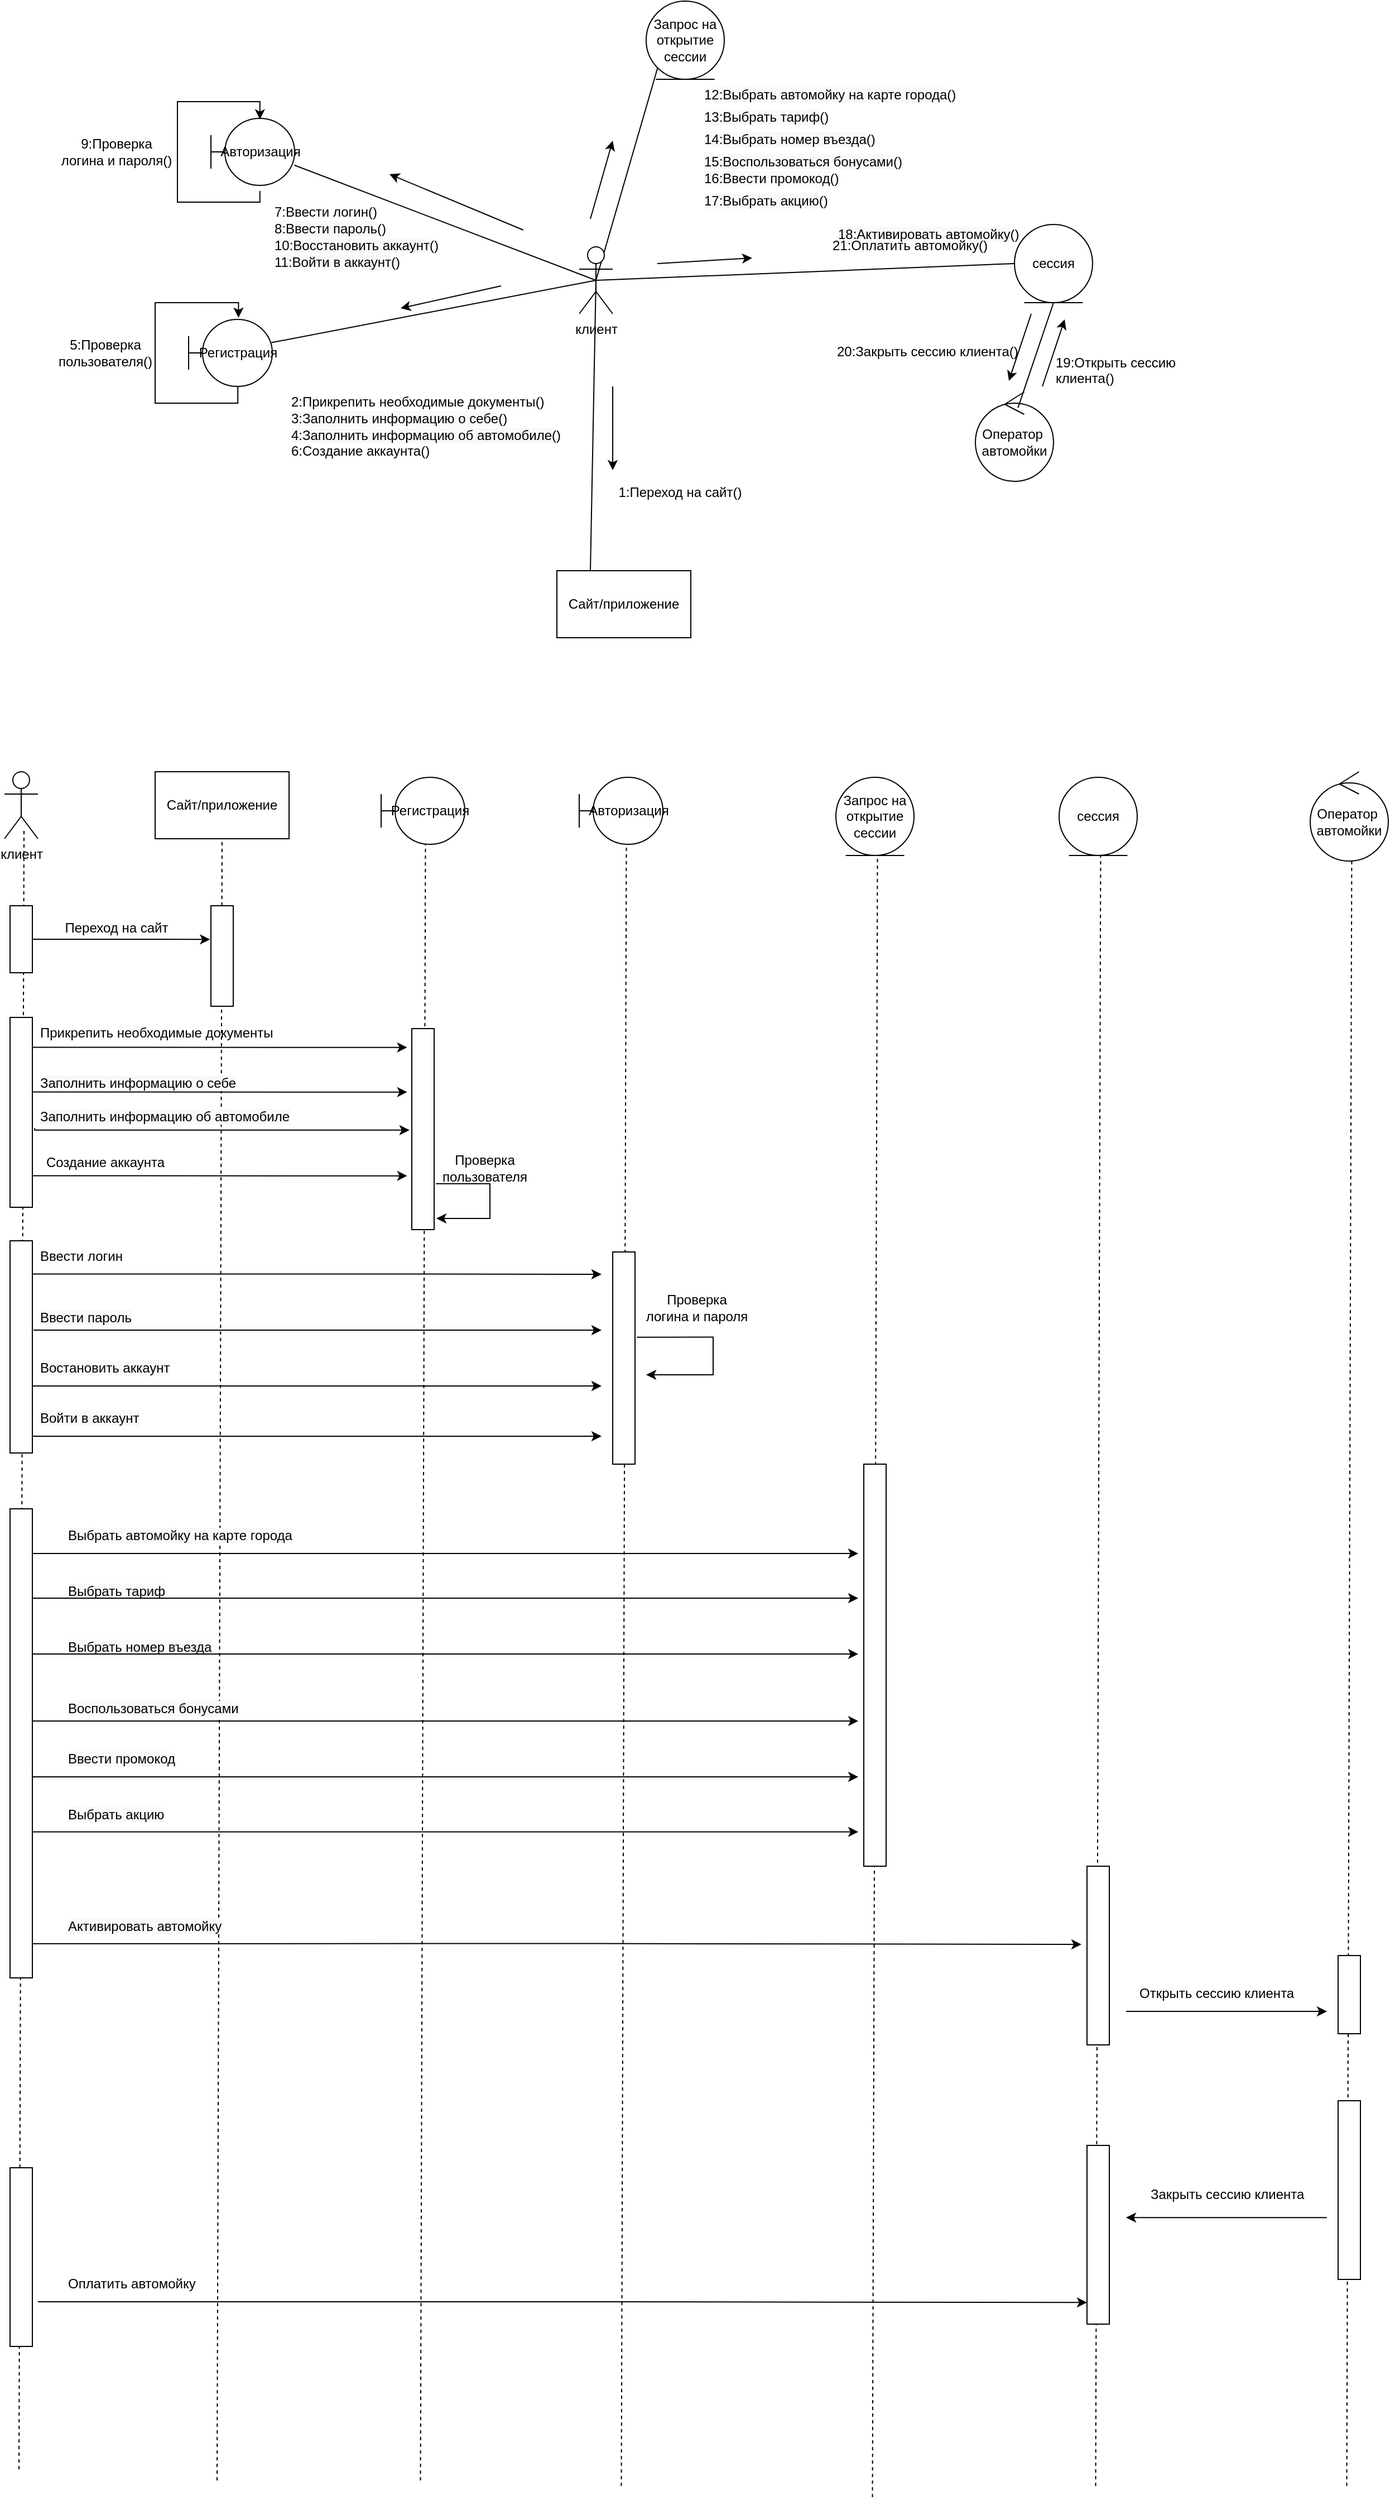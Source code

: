 <mxfile version="21.1.2" type="google">
  <diagram name="Страница 1" id="GQvtTUdMajU5W8k_Eyvr">
    <mxGraphModel grid="1" page="1" gridSize="10" guides="1" tooltips="1" connect="1" arrows="1" fold="1" pageScale="1" pageWidth="827" pageHeight="1169" math="0" shadow="0">
      <root>
        <mxCell id="0" />
        <mxCell id="1" parent="0" />
        <mxCell id="QWjCUrICDvg6yizu2Og_-1" value="&lt;span style=&quot;text-align: center&quot;&gt;7:Ввести логин&lt;/span&gt;&lt;span style=&quot;text-align: center&quot;&gt;()&lt;/span&gt;" style="text;whiteSpace=wrap;html=1;" vertex="1" parent="1">
          <mxGeometry x="280" y="235" width="110" height="20" as="geometry" />
        </mxCell>
        <mxCell id="QWjCUrICDvg6yizu2Og_-2" value="&lt;span&gt;6:Создание аккаунта&lt;/span&gt;&lt;span style=&quot;text-align: center&quot;&gt;()&lt;/span&gt;" style="text;html=1;align=left;verticalAlign=middle;resizable=0;points=[];autosize=1;strokeColor=none;fillColor=none;" vertex="1" parent="1">
          <mxGeometry x="295" y="453" width="140" height="20" as="geometry" />
        </mxCell>
        <mxCell id="QWjCUrICDvg6yizu2Og_-3" value="1:Переход на сайт()" style="text;html=1;align=center;verticalAlign=middle;resizable=0;points=[];autosize=1;strokeColor=none;fillColor=none;" vertex="1" parent="1">
          <mxGeometry x="580" y="490" width="130" height="20" as="geometry" />
        </mxCell>
        <mxCell id="QWjCUrICDvg6yizu2Og_-4" style="edgeStyle=orthogonalEdgeStyle;rounded=0;orthogonalLoop=1;jettySize=auto;html=1;exitX=0.588;exitY=0.988;exitDx=0;exitDy=0;exitPerimeter=0;entryX=0.596;entryY=-0.025;entryDx=0;entryDy=0;entryPerimeter=0;" edge="1" parent="1" source="QWjCUrICDvg6yizu2Og_-23" target="QWjCUrICDvg6yizu2Og_-23">
          <mxGeometry relative="1" as="geometry">
            <mxPoint x="225.4" y="390.55" as="sourcePoint" />
            <mxPoint x="225.0" y="359.46" as="targetPoint" />
            <Array as="points">
              <mxPoint x="249" y="420" />
              <mxPoint x="175" y="420" />
              <mxPoint x="175" y="330" />
              <mxPoint x="250" y="330" />
            </Array>
          </mxGeometry>
        </mxCell>
        <mxCell id="QWjCUrICDvg6yizu2Og_-5" value="5:Проверка &lt;br&gt;пользователя()" style="text;html=1;align=center;verticalAlign=middle;resizable=0;points=[];autosize=1;strokeColor=none;fillColor=none;" vertex="1" parent="1">
          <mxGeometry x="80" y="360" width="100" height="30" as="geometry" />
        </mxCell>
        <mxCell id="QWjCUrICDvg6yizu2Og_-6" value="9:Проверка&lt;br&gt;логина и пароля()" style="text;html=1;align=center;verticalAlign=middle;resizable=0;points=[];autosize=1;strokeColor=none;fillColor=none;" vertex="1" parent="1">
          <mxGeometry x="85" y="180" width="110" height="30" as="geometry" />
        </mxCell>
        <mxCell id="QWjCUrICDvg6yizu2Og_-7" value="2:Прикрепить необходимые документы&lt;span style=&quot;text-align: center&quot;&gt;()&lt;/span&gt;" style="text;whiteSpace=wrap;html=1;" vertex="1" parent="1">
          <mxGeometry x="295" y="405" width="240" height="30" as="geometry" />
        </mxCell>
        <mxCell id="QWjCUrICDvg6yizu2Og_-8" value="&lt;span style=&quot;color: rgb(0 , 0 , 0) ; font-family: &amp;#34;helvetica&amp;#34; ; font-size: 12px ; font-style: normal ; font-weight: 400 ; letter-spacing: normal ; text-align: center ; text-indent: 0px ; text-transform: none ; word-spacing: 0px ; background-color: rgb(248 , 249 , 250) ; display: inline ; float: none&quot;&gt;3:Заполнить информацию о себе&lt;/span&gt;&lt;span style=&quot;text-align: center&quot;&gt;()&lt;/span&gt;" style="text;whiteSpace=wrap;html=1;" vertex="1" parent="1">
          <mxGeometry x="295" y="420" width="200" height="30" as="geometry" />
        </mxCell>
        <mxCell id="QWjCUrICDvg6yizu2Og_-9" value="&lt;span style=&quot;color: rgb(0 , 0 , 0) ; font-family: &amp;#34;helvetica&amp;#34; ; font-size: 12px ; font-style: normal ; font-weight: 400 ; letter-spacing: normal ; text-align: center ; text-indent: 0px ; text-transform: none ; word-spacing: 0px ; background-color: rgb(248 , 249 , 250) ; display: inline ; float: none&quot;&gt;8:Ввести пароль&lt;/span&gt;&lt;span style=&quot;text-align: center&quot;&gt;()&lt;/span&gt;" style="text;whiteSpace=wrap;html=1;" vertex="1" parent="1">
          <mxGeometry x="280" y="250" width="110" height="30" as="geometry" />
        </mxCell>
        <mxCell id="QWjCUrICDvg6yizu2Og_-10" value="&lt;span style=&quot;color: rgb(0 , 0 , 0) ; font-family: &amp;#34;helvetica&amp;#34; ; font-size: 12px ; font-style: normal ; font-weight: 400 ; letter-spacing: normal ; text-align: center ; text-indent: 0px ; text-transform: none ; word-spacing: 0px ; background-color: rgb(248 , 249 , 250) ; display: inline ; float: none&quot;&gt;10:Восстановить аккаунт&lt;/span&gt;&lt;span style=&quot;text-align: center&quot;&gt;()&lt;/span&gt;" style="text;whiteSpace=wrap;html=1;" vertex="1" parent="1">
          <mxGeometry x="280" y="265" width="155" height="30" as="geometry" />
        </mxCell>
        <mxCell id="QWjCUrICDvg6yizu2Og_-11" value="&lt;span style=&quot;color: rgb(0 , 0 , 0) ; font-family: &amp;#34;helvetica&amp;#34; ; font-size: 12px ; font-style: normal ; font-weight: 400 ; letter-spacing: normal ; text-align: center ; text-indent: 0px ; text-transform: none ; word-spacing: 0px ; background-color: rgb(248 , 249 , 250) ; display: inline ; float: none&quot;&gt;11:Войти в аккаунт&lt;/span&gt;&lt;span style=&quot;text-align: center&quot;&gt;()&lt;/span&gt;" style="text;whiteSpace=wrap;html=1;" vertex="1" parent="1">
          <mxGeometry x="280" y="280" width="125" height="30" as="geometry" />
        </mxCell>
        <mxCell id="QWjCUrICDvg6yizu2Og_-12" value="&lt;span style=&quot;color: rgb(0 , 0 , 0) ; font-family: &amp;#34;helvetica&amp;#34; ; font-size: 12px ; font-style: normal ; font-weight: 400 ; letter-spacing: normal ; text-align: center ; text-indent: 0px ; text-transform: none ; word-spacing: 0px ; background-color: rgb(248 , 249 , 250) ; display: inline ; float: none&quot;&gt;4:Заполнить информацию об автомобиле&lt;/span&gt;&lt;span style=&quot;text-align: center&quot;&gt;()&lt;/span&gt;" style="text;whiteSpace=wrap;html=1;" vertex="1" parent="1">
          <mxGeometry x="295" y="435" width="250" height="15" as="geometry" />
        </mxCell>
        <mxCell id="QWjCUrICDvg6yizu2Og_-13" value="&lt;span style=&quot;color: rgb(0 , 0 , 0) ; font-family: &amp;#34;helvetica&amp;#34; ; font-size: 12px ; font-style: normal ; font-weight: 400 ; letter-spacing: normal ; text-align: center ; text-indent: 0px ; text-transform: none ; word-spacing: 0px ; background-color: rgb(248 , 249 , 250) ; display: inline ; float: none&quot;&gt;18:Активировать автомойку&lt;/span&gt;&lt;span style=&quot;text-align: center&quot;&gt;()&lt;/span&gt;" style="text;whiteSpace=wrap;html=1;" vertex="1" parent="1">
          <mxGeometry x="785" y="255" width="169" height="30" as="geometry" />
        </mxCell>
        <mxCell id="QWjCUrICDvg6yizu2Og_-14" value="&lt;span style=&quot;color: rgb(0 , 0 , 0) ; font-family: &amp;#34;helvetica&amp;#34; ; font-size: 12px ; font-style: normal ; font-weight: 400 ; letter-spacing: normal ; text-align: center ; text-indent: 0px ; text-transform: none ; word-spacing: 0px ; background-color: rgb(248 , 249 , 250) ; display: inline ; float: none&quot;&gt;12:Выбрать автомойку на карте города&lt;/span&gt;&lt;span style=&quot;text-align: center&quot;&gt;()&lt;/span&gt;" style="text;whiteSpace=wrap;html=1;" vertex="1" parent="1">
          <mxGeometry x="665" y="130" width="230" height="30" as="geometry" />
        </mxCell>
        <mxCell id="QWjCUrICDvg6yizu2Og_-15" value="&lt;span style=&quot;color: rgb(0 , 0 , 0) ; font-family: &amp;#34;helvetica&amp;#34; ; font-size: 12px ; font-style: normal ; font-weight: 400 ; letter-spacing: normal ; text-align: center ; text-indent: 0px ; text-transform: none ; word-spacing: 0px ; background-color: rgb(248 , 249 , 250) ; display: inline ; float: none&quot;&gt;13:Выбрать тариф&lt;/span&gt;&lt;span style=&quot;text-align: center&quot;&gt;()&lt;/span&gt;" style="text;whiteSpace=wrap;html=1;" vertex="1" parent="1">
          <mxGeometry x="665" y="150" width="120" height="30" as="geometry" />
        </mxCell>
        <mxCell id="QWjCUrICDvg6yizu2Og_-16" value="&lt;span style=&quot;color: rgb(0 , 0 , 0) ; font-family: &amp;#34;helvetica&amp;#34; ; font-size: 12px ; font-style: normal ; font-weight: 400 ; letter-spacing: normal ; text-align: center ; text-indent: 0px ; text-transform: none ; word-spacing: 0px ; background-color: rgb(248 , 249 , 250) ; display: inline ; float: none&quot;&gt;14:Выбрать номер въезда&lt;/span&gt;&lt;span style=&quot;text-align: center&quot;&gt;()&lt;/span&gt;" style="text;whiteSpace=wrap;html=1;" vertex="1" parent="1">
          <mxGeometry x="665" y="170" width="160" height="30" as="geometry" />
        </mxCell>
        <mxCell id="QWjCUrICDvg6yizu2Og_-17" value="&lt;span style=&quot;color: rgb(0 , 0 , 0) ; font-family: &amp;#34;helvetica&amp;#34; ; font-size: 12px ; font-style: normal ; font-weight: 400 ; letter-spacing: normal ; text-align: center ; text-indent: 0px ; text-transform: none ; word-spacing: 0px ; background-color: rgb(248 , 249 , 250) ; display: inline ; float: none&quot;&gt;15:Воспользоваться бонусами&lt;/span&gt;&lt;span style=&quot;text-align: center&quot;&gt;()&lt;/span&gt;" style="text;whiteSpace=wrap;html=1;" vertex="1" parent="1">
          <mxGeometry x="665" y="190" width="190" height="30" as="geometry" />
        </mxCell>
        <mxCell id="QWjCUrICDvg6yizu2Og_-18" value="&lt;span style=&quot;color: rgb(0 , 0 , 0) ; font-family: &amp;#34;helvetica&amp;#34; ; font-size: 12px ; font-style: normal ; font-weight: 400 ; letter-spacing: normal ; text-align: center ; text-indent: 0px ; text-transform: none ; word-spacing: 0px ; background-color: rgb(248 , 249 , 250) ; display: inline ; float: none&quot;&gt;16:Ввести промокод&lt;/span&gt;&lt;span style=&quot;text-align: center&quot;&gt;()&lt;/span&gt;" style="text;whiteSpace=wrap;html=1;" vertex="1" parent="1">
          <mxGeometry x="665" y="205" width="130" height="30" as="geometry" />
        </mxCell>
        <mxCell id="QWjCUrICDvg6yizu2Og_-19" value="&lt;span style=&quot;color: rgb(0 , 0 , 0) ; font-family: &amp;#34;helvetica&amp;#34; ; font-size: 12px ; font-style: normal ; font-weight: 400 ; letter-spacing: normal ; text-align: center ; text-indent: 0px ; text-transform: none ; word-spacing: 0px ; background-color: rgb(248 , 249 , 250) ; display: inline ; float: none&quot;&gt;17:Выбрать акцию&lt;/span&gt;&lt;span style=&quot;text-align: center&quot;&gt;()&lt;/span&gt;" style="text;whiteSpace=wrap;html=1;" vertex="1" parent="1">
          <mxGeometry x="665" y="225" width="120" height="30" as="geometry" />
        </mxCell>
        <mxCell id="QWjCUrICDvg6yizu2Og_-20" value="19:Открыть сессию клиента&lt;span style=&quot;text-align: center&quot;&gt;()&lt;/span&gt;" style="text;whiteSpace=wrap;html=1;" vertex="1" parent="1">
          <mxGeometry x="980" y="370" width="160" height="30" as="geometry" />
        </mxCell>
        <mxCell id="QWjCUrICDvg6yizu2Og_-21" value="21:Оплатить автомойку&lt;span style=&quot;text-align: center&quot;&gt;()&lt;/span&gt;" style="text;whiteSpace=wrap;html=1;" vertex="1" parent="1">
          <mxGeometry x="780" y="265" width="148" height="30" as="geometry" />
        </mxCell>
        <mxCell id="QWjCUrICDvg6yizu2Og_-22" value="20:Закрыть сессию клиента&lt;span style=&quot;text-align: center&quot;&gt;()&lt;/span&gt;" style="text;whiteSpace=wrap;html=1;" vertex="1" parent="1">
          <mxGeometry x="784" y="360" width="170" height="30" as="geometry" />
        </mxCell>
        <mxCell id="QWjCUrICDvg6yizu2Og_-23" value="Регистрация" style="shape=umlBoundary;whiteSpace=wrap;html=1;" vertex="1" parent="1">
          <mxGeometry x="205" y="345" width="75" height="60" as="geometry" />
        </mxCell>
        <mxCell id="QWjCUrICDvg6yizu2Og_-24" value="Авторизация" style="shape=umlBoundary;whiteSpace=wrap;html=1;" vertex="1" parent="1">
          <mxGeometry x="225" y="165" width="75" height="60" as="geometry" />
        </mxCell>
        <mxCell id="QWjCUrICDvg6yizu2Og_-25" value="Запрос на открытие сессии" style="ellipse;shape=umlEntity;whiteSpace=wrap;html=1;" vertex="1" parent="1">
          <mxGeometry x="615" y="60" width="70" height="70" as="geometry" />
        </mxCell>
        <mxCell id="QWjCUrICDvg6yizu2Og_-26" style="rounded=0;orthogonalLoop=1;jettySize=auto;html=1;exitX=0.5;exitY=0.5;exitDx=0;exitDy=0;exitPerimeter=0;entryX=0.996;entryY=0.698;entryDx=0;entryDy=0;entryPerimeter=0;startArrow=none;startFill=0;endArrow=none;endFill=0;" edge="1" parent="1" source="QWjCUrICDvg6yizu2Og_-31" target="QWjCUrICDvg6yizu2Og_-24">
          <mxGeometry relative="1" as="geometry" />
        </mxCell>
        <mxCell id="QWjCUrICDvg6yizu2Og_-27" style="edgeStyle=none;rounded=0;orthogonalLoop=1;jettySize=auto;html=1;exitX=0.5;exitY=0.5;exitDx=0;exitDy=0;exitPerimeter=0;entryX=0.99;entryY=0.346;entryDx=0;entryDy=0;entryPerimeter=0;startArrow=none;startFill=0;endArrow=none;endFill=0;" edge="1" parent="1" source="QWjCUrICDvg6yizu2Og_-31" target="QWjCUrICDvg6yizu2Og_-23">
          <mxGeometry relative="1" as="geometry" />
        </mxCell>
        <mxCell id="QWjCUrICDvg6yizu2Og_-28" style="edgeStyle=none;rounded=0;orthogonalLoop=1;jettySize=auto;html=1;exitX=0.5;exitY=0.5;exitDx=0;exitDy=0;exitPerimeter=0;entryX=0;entryY=1;entryDx=0;entryDy=0;startArrow=none;startFill=0;endArrow=none;endFill=0;" edge="1" parent="1" source="QWjCUrICDvg6yizu2Og_-31" target="QWjCUrICDvg6yizu2Og_-25">
          <mxGeometry relative="1" as="geometry" />
        </mxCell>
        <mxCell id="QWjCUrICDvg6yizu2Og_-29" style="edgeStyle=none;rounded=0;orthogonalLoop=1;jettySize=auto;html=1;exitX=0.5;exitY=0.5;exitDx=0;exitDy=0;exitPerimeter=0;entryX=0;entryY=0.5;entryDx=0;entryDy=0;startArrow=none;startFill=0;endArrow=none;endFill=0;" edge="1" parent="1" source="QWjCUrICDvg6yizu2Og_-31" target="QWjCUrICDvg6yizu2Og_-33">
          <mxGeometry relative="1" as="geometry" />
        </mxCell>
        <mxCell id="QWjCUrICDvg6yizu2Og_-30" style="edgeStyle=none;rounded=0;orthogonalLoop=1;jettySize=auto;html=1;exitX=0.5;exitY=0.5;exitDx=0;exitDy=0;exitPerimeter=0;entryX=0.25;entryY=0;entryDx=0;entryDy=0;startArrow=none;startFill=0;endArrow=none;endFill=0;" edge="1" parent="1" source="QWjCUrICDvg6yizu2Og_-31" target="QWjCUrICDvg6yizu2Og_-34">
          <mxGeometry relative="1" as="geometry" />
        </mxCell>
        <mxCell id="QWjCUrICDvg6yizu2Og_-31" value="клиент" style="shape=umlActor;verticalLabelPosition=bottom;verticalAlign=top;html=1;outlineConnect=0;" vertex="1" parent="1">
          <mxGeometry x="555" y="280" width="30" height="60" as="geometry" />
        </mxCell>
        <mxCell id="QWjCUrICDvg6yizu2Og_-32" value="Оператор&amp;nbsp;&lt;br&gt;автомойки" style="ellipse;shape=umlControl;whiteSpace=wrap;html=1;" vertex="1" parent="1">
          <mxGeometry x="910" y="410" width="70" height="80" as="geometry" />
        </mxCell>
        <mxCell id="QWjCUrICDvg6yizu2Og_-33" value="сессия" style="ellipse;shape=umlEntity;whiteSpace=wrap;html=1;" vertex="1" parent="1">
          <mxGeometry x="945" y="260" width="70" height="70" as="geometry" />
        </mxCell>
        <mxCell id="QWjCUrICDvg6yizu2Og_-34" value="Сайт/приложение" style="rounded=0;whiteSpace=wrap;html=1;" vertex="1" parent="1">
          <mxGeometry x="535" y="570" width="120" height="60" as="geometry" />
        </mxCell>
        <mxCell id="QWjCUrICDvg6yizu2Og_-35" style="edgeStyle=orthogonalEdgeStyle;rounded=0;orthogonalLoop=1;jettySize=auto;html=1;exitX=0.585;exitY=1.083;exitDx=0;exitDy=0;exitPerimeter=0;entryX=0.585;entryY=0.015;entryDx=0;entryDy=0;entryPerimeter=0;" edge="1" parent="1" source="QWjCUrICDvg6yizu2Og_-24" target="QWjCUrICDvg6yizu2Og_-24">
          <mxGeometry relative="1" as="geometry">
            <mxPoint x="245.0" y="210.52" as="sourcePoint" />
            <mxPoint x="244.6" y="179.43" as="targetPoint" />
            <Array as="points">
              <mxPoint x="269" y="240" />
              <mxPoint x="195" y="240" />
              <mxPoint x="195" y="150" />
              <mxPoint x="269" y="150" />
            </Array>
          </mxGeometry>
        </mxCell>
        <mxCell id="QWjCUrICDvg6yizu2Og_-36" style="edgeStyle=none;rounded=0;orthogonalLoop=1;jettySize=auto;html=1;exitX=0.545;exitY=0.177;exitDx=0;exitDy=0;exitPerimeter=0;entryX=0.5;entryY=1;entryDx=0;entryDy=0;startArrow=none;startFill=0;endArrow=none;endFill=0;" edge="1" parent="1" source="QWjCUrICDvg6yizu2Og_-32" target="QWjCUrICDvg6yizu2Og_-33">
          <mxGeometry relative="1" as="geometry">
            <mxPoint x="580" y="320" as="sourcePoint" />
            <mxPoint x="955.0" y="305" as="targetPoint" />
          </mxGeometry>
        </mxCell>
        <mxCell id="QWjCUrICDvg6yizu2Og_-37" value="" style="endArrow=classic;html=1;rounded=0;" edge="1" parent="1">
          <mxGeometry width="50" height="50" relative="1" as="geometry">
            <mxPoint x="565" y="255" as="sourcePoint" />
            <mxPoint x="585" y="185" as="targetPoint" />
          </mxGeometry>
        </mxCell>
        <mxCell id="QWjCUrICDvg6yizu2Og_-38" value="" style="endArrow=classic;html=1;rounded=0;" edge="1" parent="1">
          <mxGeometry width="50" height="50" relative="1" as="geometry">
            <mxPoint x="625" y="295" as="sourcePoint" />
            <mxPoint x="710" y="290" as="targetPoint" />
          </mxGeometry>
        </mxCell>
        <mxCell id="QWjCUrICDvg6yizu2Og_-39" value="" style="endArrow=classic;html=1;rounded=0;" edge="1" parent="1">
          <mxGeometry width="50" height="50" relative="1" as="geometry">
            <mxPoint x="970" y="405" as="sourcePoint" />
            <mxPoint x="990" y="345" as="targetPoint" />
          </mxGeometry>
        </mxCell>
        <mxCell id="QWjCUrICDvg6yizu2Og_-40" value="" style="endArrow=classic;html=1;rounded=0;" edge="1" parent="1">
          <mxGeometry width="50" height="50" relative="1" as="geometry">
            <mxPoint x="960" y="340" as="sourcePoint" />
            <mxPoint x="940" y="400" as="targetPoint" />
          </mxGeometry>
        </mxCell>
        <mxCell id="QWjCUrICDvg6yizu2Og_-41" value="" style="endArrow=classic;html=1;rounded=0;" edge="1" parent="1">
          <mxGeometry width="50" height="50" relative="1" as="geometry">
            <mxPoint x="585" y="405" as="sourcePoint" />
            <mxPoint x="585" y="480.0" as="targetPoint" />
          </mxGeometry>
        </mxCell>
        <mxCell id="QWjCUrICDvg6yizu2Og_-42" value="" style="endArrow=classic;html=1;rounded=0;" edge="1" parent="1">
          <mxGeometry width="50" height="50" relative="1" as="geometry">
            <mxPoint x="485" y="315" as="sourcePoint" />
            <mxPoint x="395" y="335" as="targetPoint" />
          </mxGeometry>
        </mxCell>
        <mxCell id="QWjCUrICDvg6yizu2Og_-43" value="" style="endArrow=classic;html=1;rounded=0;" edge="1" parent="1">
          <mxGeometry width="50" height="50" relative="1" as="geometry">
            <mxPoint x="505" y="265" as="sourcePoint" />
            <mxPoint x="385" y="215" as="targetPoint" />
          </mxGeometry>
        </mxCell>
        <mxCell id="QWjCUrICDvg6yizu2Og_-44" value="" style="endArrow=none;dashed=1;html=1;rounded=0;entryX=0.5;entryY=0.5;entryDx=0;entryDy=0;entryPerimeter=0;" edge="1" parent="1">
          <mxGeometry width="50" height="50" relative="1" as="geometry">
            <mxPoint x="1242.75" y="2285" as="sourcePoint" />
            <mxPoint x="1247.25" y="815" as="targetPoint" />
          </mxGeometry>
        </mxCell>
        <mxCell id="QWjCUrICDvg6yizu2Og_-45" value="" style="endArrow=none;dashed=1;html=1;rounded=0;entryX=0.5;entryY=0.5;entryDx=0;entryDy=0;entryPerimeter=0;" edge="1" parent="1">
          <mxGeometry width="50" height="50" relative="1" as="geometry">
            <mxPoint x="1017.75" y="2285" as="sourcePoint" />
            <mxPoint x="1022.25" y="815" as="targetPoint" />
          </mxGeometry>
        </mxCell>
        <mxCell id="QWjCUrICDvg6yizu2Og_-46" value="" style="endArrow=none;dashed=1;html=1;rounded=0;entryX=0.5;entryY=0.5;entryDx=0;entryDy=0;entryPerimeter=0;" edge="1" parent="1">
          <mxGeometry width="50" height="50" relative="1" as="geometry">
            <mxPoint x="817.75" y="2295" as="sourcePoint" />
            <mxPoint x="822.25" y="825" as="targetPoint" />
          </mxGeometry>
        </mxCell>
        <mxCell id="QWjCUrICDvg6yizu2Og_-47" value="" style="endArrow=none;dashed=1;html=1;rounded=0;entryX=0.5;entryY=0.5;entryDx=0;entryDy=0;entryPerimeter=0;" edge="1" parent="1">
          <mxGeometry width="50" height="50" relative="1" as="geometry">
            <mxPoint x="592.75" y="2285" as="sourcePoint" />
            <mxPoint x="597.25" y="815" as="targetPoint" />
          </mxGeometry>
        </mxCell>
        <mxCell id="QWjCUrICDvg6yizu2Og_-48" value="" style="endArrow=none;dashed=1;html=1;rounded=0;entryX=0.5;entryY=0.5;entryDx=0;entryDy=0;entryPerimeter=0;" edge="1" parent="1">
          <mxGeometry width="50" height="50" relative="1" as="geometry">
            <mxPoint x="53" y="2270" as="sourcePoint" />
            <mxPoint x="57.5" y="800" as="targetPoint" />
          </mxGeometry>
        </mxCell>
        <mxCell id="QWjCUrICDvg6yizu2Og_-49" value="" style="endArrow=none;dashed=1;html=1;rounded=0;entryX=0.5;entryY=0.5;entryDx=0;entryDy=0;entryPerimeter=0;" edge="1" parent="1">
          <mxGeometry width="50" height="50" relative="1" as="geometry">
            <mxPoint x="412.75" y="2280" as="sourcePoint" />
            <mxPoint x="417.25" y="810" as="targetPoint" />
          </mxGeometry>
        </mxCell>
        <mxCell id="QWjCUrICDvg6yizu2Og_-50" value="" style="endArrow=none;dashed=1;html=1;rounded=0;entryX=0.5;entryY=0.5;entryDx=0;entryDy=0;entryPerimeter=0;" edge="1" parent="1">
          <mxGeometry width="50" height="50" relative="1" as="geometry">
            <mxPoint x="230.5" y="2280" as="sourcePoint" />
            <mxPoint x="235" y="810" as="targetPoint" />
          </mxGeometry>
        </mxCell>
        <mxCell id="QWjCUrICDvg6yizu2Og_-51" value="&lt;span style=&quot;text-align: center&quot;&gt;Ввести логин&lt;/span&gt;" style="text;whiteSpace=wrap;html=1;" vertex="1" parent="1">
          <mxGeometry x="70" y="1170" width="110" height="20" as="geometry" />
        </mxCell>
        <mxCell id="QWjCUrICDvg6yizu2Og_-52" value="&lt;span&gt;Создание аккаунта&lt;/span&gt;" style="text;html=1;align=center;verticalAlign=middle;resizable=0;points=[];autosize=1;strokeColor=none;fillColor=none;" vertex="1" parent="1">
          <mxGeometry x="70" y="1090" width="120" height="20" as="geometry" />
        </mxCell>
        <mxCell id="QWjCUrICDvg6yizu2Og_-53" value="Переход на сайт" style="text;html=1;align=center;verticalAlign=middle;resizable=0;points=[];autosize=1;strokeColor=none;fillColor=none;" vertex="1" parent="1">
          <mxGeometry x="85" y="880" width="110" height="20" as="geometry" />
        </mxCell>
        <mxCell id="QWjCUrICDvg6yizu2Og_-54" style="edgeStyle=orthogonalEdgeStyle;rounded=0;orthogonalLoop=1;jettySize=auto;html=1;exitX=1;exitY=0.5;exitDx=0;exitDy=0;entryX=-0.041;entryY=0.335;entryDx=0;entryDy=0;entryPerimeter=0;" edge="1" parent="1" source="QWjCUrICDvg6yizu2Og_-55" target="QWjCUrICDvg6yizu2Og_-59">
          <mxGeometry relative="1" as="geometry">
            <mxPoint x="215" y="900" as="targetPoint" />
          </mxGeometry>
        </mxCell>
        <mxCell id="QWjCUrICDvg6yizu2Og_-55" value="" style="rounded=0;whiteSpace=wrap;html=1;" vertex="1" parent="1">
          <mxGeometry x="45" y="870" width="20" height="60" as="geometry" />
        </mxCell>
        <mxCell id="QWjCUrICDvg6yizu2Og_-56" style="edgeStyle=orthogonalEdgeStyle;rounded=0;orthogonalLoop=1;jettySize=auto;html=1;exitX=1;exitY=0.25;exitDx=0;exitDy=0;entryX=-0.207;entryY=0.062;entryDx=0;entryDy=0;entryPerimeter=0;" edge="1" parent="1">
          <mxGeometry relative="1" as="geometry">
            <Array as="points">
              <mxPoint x="65" y="1112" />
            </Array>
            <mxPoint x="65" y="1120" as="sourcePoint" />
            <mxPoint x="400.86" y="1111.82" as="targetPoint" />
          </mxGeometry>
        </mxCell>
        <mxCell id="QWjCUrICDvg6yizu2Og_-57" style="edgeStyle=orthogonalEdgeStyle;rounded=0;orthogonalLoop=1;jettySize=auto;html=1;exitX=1;exitY=0.75;exitDx=0;exitDy=0;" edge="1" parent="1">
          <mxGeometry relative="1" as="geometry">
            <Array as="points">
              <mxPoint x="325" y="1199.71" />
              <mxPoint x="325" y="1199.71" />
            </Array>
            <mxPoint x="65" y="1199.71" as="sourcePoint" />
            <mxPoint x="575" y="1200.0" as="targetPoint" />
          </mxGeometry>
        </mxCell>
        <mxCell id="QWjCUrICDvg6yizu2Og_-58" value="" style="rounded=0;whiteSpace=wrap;html=1;" vertex="1" parent="1">
          <mxGeometry x="45" y="970" width="20" height="170" as="geometry" />
        </mxCell>
        <mxCell id="QWjCUrICDvg6yizu2Og_-59" value="" style="rounded=0;whiteSpace=wrap;html=1;" vertex="1" parent="1">
          <mxGeometry x="225" y="870" width="20" height="90" as="geometry" />
        </mxCell>
        <mxCell id="QWjCUrICDvg6yizu2Og_-60" style="edgeStyle=orthogonalEdgeStyle;rounded=0;orthogonalLoop=1;jettySize=auto;html=1;exitX=1.08;exitY=0.081;exitDx=0;exitDy=0;exitPerimeter=0;" edge="1" parent="1">
          <mxGeometry relative="1" as="geometry">
            <mxPoint x="426.6" y="1118.91" as="sourcePoint" />
            <mxPoint x="427" y="1150.0" as="targetPoint" />
            <Array as="points">
              <mxPoint x="475" y="1119" />
              <mxPoint x="475" y="1150" />
            </Array>
          </mxGeometry>
        </mxCell>
        <mxCell id="QWjCUrICDvg6yizu2Og_-61" value="Проверка &lt;br&gt;пользователя" style="text;html=1;align=center;verticalAlign=middle;resizable=0;points=[];autosize=1;strokeColor=none;fillColor=none;" vertex="1" parent="1">
          <mxGeometry x="425" y="1090" width="90" height="30" as="geometry" />
        </mxCell>
        <mxCell id="QWjCUrICDvg6yizu2Og_-62" style="edgeStyle=orthogonalEdgeStyle;rounded=0;orthogonalLoop=1;jettySize=auto;html=1;exitX=1.08;exitY=0.694;exitDx=0;exitDy=0;exitPerimeter=0;" edge="1" parent="1">
          <mxGeometry relative="1" as="geometry">
            <Array as="points">
              <mxPoint x="675" y="1256" />
              <mxPoint x="675" y="1290" />
            </Array>
            <mxPoint x="606.6" y="1256.34" as="sourcePoint" />
            <mxPoint x="615" y="1290" as="targetPoint" />
          </mxGeometry>
        </mxCell>
        <mxCell id="QWjCUrICDvg6yizu2Og_-63" value="Проверка&lt;br&gt;логина и пароля" style="text;html=1;align=center;verticalAlign=middle;resizable=0;points=[];autosize=1;strokeColor=none;fillColor=none;" vertex="1" parent="1">
          <mxGeometry x="605" y="1215" width="110" height="30" as="geometry" />
        </mxCell>
        <mxCell id="QWjCUrICDvg6yizu2Og_-64" value="" style="rounded=0;whiteSpace=wrap;html=1;" vertex="1" parent="1">
          <mxGeometry x="405" y="980" width="20" height="180" as="geometry" />
        </mxCell>
        <mxCell id="QWjCUrICDvg6yizu2Og_-65" style="edgeStyle=orthogonalEdgeStyle;rounded=0;orthogonalLoop=1;jettySize=auto;html=1;exitX=1;exitY=0.25;exitDx=0;exitDy=0;entryX=-0.207;entryY=0.062;entryDx=0;entryDy=0;entryPerimeter=0;" edge="1" parent="1">
          <mxGeometry relative="1" as="geometry">
            <Array as="points">
              <mxPoint x="65" y="997" />
            </Array>
            <mxPoint x="65" y="995" as="sourcePoint" />
            <mxPoint x="400.86" y="996.82" as="targetPoint" />
          </mxGeometry>
        </mxCell>
        <mxCell id="QWjCUrICDvg6yizu2Og_-66" value="Прикрепить необходимые документы" style="text;whiteSpace=wrap;html=1;" vertex="1" parent="1">
          <mxGeometry x="70" y="970" width="240" height="30" as="geometry" />
        </mxCell>
        <mxCell id="QWjCUrICDvg6yizu2Og_-67" style="edgeStyle=orthogonalEdgeStyle;rounded=0;orthogonalLoop=1;jettySize=auto;html=1;exitX=1;exitY=0.25;exitDx=0;exitDy=0;entryX=-0.207;entryY=0.062;entryDx=0;entryDy=0;entryPerimeter=0;" edge="1" parent="1">
          <mxGeometry relative="1" as="geometry">
            <Array as="points">
              <mxPoint x="65" y="1037" />
            </Array>
            <mxPoint x="65" y="1035" as="sourcePoint" />
            <mxPoint x="400.86" y="1036.82" as="targetPoint" />
          </mxGeometry>
        </mxCell>
        <mxCell id="QWjCUrICDvg6yizu2Og_-68" value="&lt;span style=&quot;color: rgb(0, 0, 0); font-family: helvetica; font-size: 12px; font-style: normal; font-weight: 400; letter-spacing: normal; text-align: center; text-indent: 0px; text-transform: none; word-spacing: 0px; background-color: rgb(248, 249, 250); display: inline; float: none;&quot;&gt;Заполнить информацию о себе&lt;/span&gt;" style="text;whiteSpace=wrap;html=1;" vertex="1" parent="1">
          <mxGeometry x="70" y="1015" width="200" height="30" as="geometry" />
        </mxCell>
        <mxCell id="QWjCUrICDvg6yizu2Og_-69" value="" style="rounded=0;whiteSpace=wrap;html=1;" vertex="1" parent="1">
          <mxGeometry x="45" y="1170" width="20" height="190" as="geometry" />
        </mxCell>
        <mxCell id="QWjCUrICDvg6yizu2Og_-70" style="edgeStyle=orthogonalEdgeStyle;rounded=0;orthogonalLoop=1;jettySize=auto;html=1;exitX=1;exitY=0.75;exitDx=0;exitDy=0;" edge="1" parent="1">
          <mxGeometry relative="1" as="geometry">
            <Array as="points">
              <mxPoint x="326.02" y="1250" />
              <mxPoint x="326.02" y="1250" />
            </Array>
            <mxPoint x="66.02" y="1250.0" as="sourcePoint" />
            <mxPoint x="575" y="1250.0" as="targetPoint" />
          </mxGeometry>
        </mxCell>
        <mxCell id="QWjCUrICDvg6yizu2Og_-71" value="&lt;span style=&quot;color: rgb(0, 0, 0); font-family: helvetica; font-size: 12px; font-style: normal; font-weight: 400; letter-spacing: normal; text-align: center; text-indent: 0px; text-transform: none; word-spacing: 0px; background-color: rgb(248, 249, 250); display: inline; float: none;&quot;&gt;Ввести пароль&lt;/span&gt;" style="text;whiteSpace=wrap;html=1;" vertex="1" parent="1">
          <mxGeometry x="70" y="1225" width="110" height="30" as="geometry" />
        </mxCell>
        <mxCell id="QWjCUrICDvg6yizu2Og_-72" style="edgeStyle=orthogonalEdgeStyle;rounded=0;orthogonalLoop=1;jettySize=auto;html=1;exitX=1;exitY=0.75;exitDx=0;exitDy=0;" edge="1" parent="1">
          <mxGeometry relative="1" as="geometry">
            <Array as="points">
              <mxPoint x="325" y="1300" />
              <mxPoint x="325" y="1300" />
            </Array>
            <mxPoint x="65" y="1300.0" as="sourcePoint" />
            <mxPoint x="575" y="1300.0" as="targetPoint" />
          </mxGeometry>
        </mxCell>
        <mxCell id="QWjCUrICDvg6yizu2Og_-73" value="&lt;span style=&quot;color: rgb(0, 0, 0); font-family: helvetica; font-size: 12px; font-style: normal; font-weight: 400; letter-spacing: normal; text-align: center; text-indent: 0px; text-transform: none; word-spacing: 0px; background-color: rgb(248, 249, 250); display: inline; float: none;&quot;&gt;Востановить аккаунт&lt;/span&gt;" style="text;whiteSpace=wrap;html=1;" vertex="1" parent="1">
          <mxGeometry x="70" y="1270" width="140" height="30" as="geometry" />
        </mxCell>
        <mxCell id="QWjCUrICDvg6yizu2Og_-74" value="" style="rounded=0;whiteSpace=wrap;html=1;" vertex="1" parent="1">
          <mxGeometry x="585" y="1180" width="20" height="190" as="geometry" />
        </mxCell>
        <mxCell id="QWjCUrICDvg6yizu2Og_-75" style="edgeStyle=orthogonalEdgeStyle;rounded=0;orthogonalLoop=1;jettySize=auto;html=1;exitX=1;exitY=0.75;exitDx=0;exitDy=0;" edge="1" parent="1">
          <mxGeometry relative="1" as="geometry">
            <Array as="points">
              <mxPoint x="575" y="1345" />
            </Array>
            <mxPoint x="65" y="1345.0" as="sourcePoint" />
            <mxPoint x="575" y="1345.0" as="targetPoint" />
          </mxGeometry>
        </mxCell>
        <mxCell id="QWjCUrICDvg6yizu2Og_-76" value="&lt;span style=&quot;color: rgb(0, 0, 0); font-family: helvetica; font-size: 12px; font-style: normal; font-weight: 400; letter-spacing: normal; text-align: center; text-indent: 0px; text-transform: none; word-spacing: 0px; background-color: rgb(248, 249, 250); display: inline; float: none;&quot;&gt;Войти в аккаунт&lt;/span&gt;" style="text;whiteSpace=wrap;html=1;" vertex="1" parent="1">
          <mxGeometry x="70" y="1315" width="110" height="30" as="geometry" />
        </mxCell>
        <mxCell id="QWjCUrICDvg6yizu2Og_-77" style="edgeStyle=orthogonalEdgeStyle;rounded=0;orthogonalLoop=1;jettySize=auto;html=1;exitX=1;exitY=0.25;exitDx=0;exitDy=0;entryX=-0.207;entryY=0.062;entryDx=0;entryDy=0;entryPerimeter=0;" edge="1" parent="1">
          <mxGeometry relative="1" as="geometry">
            <Array as="points">
              <mxPoint x="67.07" y="1071.09" />
            </Array>
            <mxPoint x="67.07" y="1069.09" as="sourcePoint" />
            <mxPoint x="402.93" y="1070.91" as="targetPoint" />
          </mxGeometry>
        </mxCell>
        <mxCell id="QWjCUrICDvg6yizu2Og_-78" value="&lt;span style=&quot;color: rgb(0, 0, 0); font-family: helvetica; font-size: 12px; font-style: normal; font-weight: 400; letter-spacing: normal; text-align: center; text-indent: 0px; text-transform: none; word-spacing: 0px; background-color: rgb(248, 249, 250); display: inline; float: none;&quot;&gt;Заполнить информацию об автомобиле&lt;/span&gt;" style="text;whiteSpace=wrap;html=1;" vertex="1" parent="1">
          <mxGeometry x="70" y="1045" width="250" height="30" as="geometry" />
        </mxCell>
        <mxCell id="QWjCUrICDvg6yizu2Og_-79" value="&lt;span style=&quot;color: rgb(0, 0, 0); font-family: helvetica; font-size: 12px; font-style: normal; font-weight: 400; letter-spacing: normal; text-align: center; text-indent: 0px; text-transform: none; word-spacing: 0px; background-color: rgb(248, 249, 250); display: inline; float: none;&quot;&gt;Активировать автомойку&lt;/span&gt;" style="text;whiteSpace=wrap;html=1;" vertex="1" parent="1">
          <mxGeometry x="95" y="1770" width="160" height="30" as="geometry" />
        </mxCell>
        <mxCell id="QWjCUrICDvg6yizu2Og_-80" value="&lt;span style=&quot;color: rgb(0, 0, 0); font-family: helvetica; font-size: 12px; font-style: normal; font-weight: 400; letter-spacing: normal; text-align: center; text-indent: 0px; text-transform: none; word-spacing: 0px; background-color: rgb(248, 249, 250); display: inline; float: none;&quot;&gt;Выбрать автомойку на карте города&lt;/span&gt;" style="text;whiteSpace=wrap;html=1;" vertex="1" parent="1">
          <mxGeometry x="95" y="1420" width="230" height="30" as="geometry" />
        </mxCell>
        <mxCell id="QWjCUrICDvg6yizu2Og_-81" value="&lt;span style=&quot;color: rgb(0, 0, 0); font-family: helvetica; font-size: 12px; font-style: normal; font-weight: 400; letter-spacing: normal; text-align: center; text-indent: 0px; text-transform: none; word-spacing: 0px; background-color: rgb(248, 249, 250); display: inline; float: none;&quot;&gt;Выбрать тариф&lt;/span&gt;" style="text;whiteSpace=wrap;html=1;" vertex="1" parent="1">
          <mxGeometry x="95" y="1470" width="110" height="30" as="geometry" />
        </mxCell>
        <mxCell id="QWjCUrICDvg6yizu2Og_-82" value="&lt;span style=&quot;color: rgb(0, 0, 0); font-family: helvetica; font-size: 12px; font-style: normal; font-weight: 400; letter-spacing: normal; text-align: center; text-indent: 0px; text-transform: none; word-spacing: 0px; background-color: rgb(248, 249, 250); display: inline; float: none;&quot;&gt;Выбрать номер въезда&lt;/span&gt;" style="text;whiteSpace=wrap;html=1;" vertex="1" parent="1">
          <mxGeometry x="95" y="1520" width="150" height="30" as="geometry" />
        </mxCell>
        <mxCell id="QWjCUrICDvg6yizu2Og_-83" value="&lt;span style=&quot;color: rgb(0, 0, 0); font-family: helvetica; font-size: 12px; font-style: normal; font-weight: 400; letter-spacing: normal; text-align: center; text-indent: 0px; text-transform: none; word-spacing: 0px; background-color: rgb(248, 249, 250); display: inline; float: none;&quot;&gt;Воспользоваться бонусами&lt;/span&gt;" style="text;whiteSpace=wrap;html=1;" vertex="1" parent="1">
          <mxGeometry x="95" y="1575" width="180" height="30" as="geometry" />
        </mxCell>
        <mxCell id="QWjCUrICDvg6yizu2Og_-84" value="&lt;span style=&quot;color: rgb(0, 0, 0); font-family: helvetica; font-size: 12px; font-style: normal; font-weight: 400; letter-spacing: normal; text-align: center; text-indent: 0px; text-transform: none; word-spacing: 0px; background-color: rgb(248, 249, 250); display: inline; float: none;&quot;&gt;Ввести промокод&lt;/span&gt;" style="text;whiteSpace=wrap;html=1;" vertex="1" parent="1">
          <mxGeometry x="95" y="1620" width="120" height="30" as="geometry" />
        </mxCell>
        <mxCell id="QWjCUrICDvg6yizu2Og_-85" value="&lt;span style=&quot;color: rgb(0, 0, 0); font-family: helvetica; font-size: 12px; font-style: normal; font-weight: 400; letter-spacing: normal; text-align: center; text-indent: 0px; text-transform: none; word-spacing: 0px; background-color: rgb(248, 249, 250); display: inline; float: none;&quot;&gt;Выбрать акцию&lt;/span&gt;" style="text;whiteSpace=wrap;html=1;" vertex="1" parent="1">
          <mxGeometry x="95" y="1670" width="110" height="30" as="geometry" />
        </mxCell>
        <mxCell id="QWjCUrICDvg6yizu2Og_-86" value="Открыть сессию клиента" style="text;whiteSpace=wrap;html=1;" vertex="1" parent="1">
          <mxGeometry x="1055" y="1830" width="160" height="30" as="geometry" />
        </mxCell>
        <mxCell id="QWjCUrICDvg6yizu2Og_-87" value="Оплатить автомойку" style="text;whiteSpace=wrap;html=1;" vertex="1" parent="1">
          <mxGeometry x="95" y="2090" width="140" height="30" as="geometry" />
        </mxCell>
        <mxCell id="QWjCUrICDvg6yizu2Og_-88" value="Закрыть сессию клиента" style="text;whiteSpace=wrap;html=1;" vertex="1" parent="1">
          <mxGeometry x="1065" y="2010" width="160" height="30" as="geometry" />
        </mxCell>
        <mxCell id="QWjCUrICDvg6yizu2Og_-89" value="" style="rounded=0;whiteSpace=wrap;html=1;" vertex="1" parent="1">
          <mxGeometry x="45" y="1410" width="20" height="420" as="geometry" />
        </mxCell>
        <mxCell id="QWjCUrICDvg6yizu2Og_-90" value="Регистрация" style="shape=umlBoundary;whiteSpace=wrap;html=1;" vertex="1" parent="1">
          <mxGeometry x="377.5" y="755" width="75" height="60" as="geometry" />
        </mxCell>
        <mxCell id="QWjCUrICDvg6yizu2Og_-91" value="Авторизация" style="shape=umlBoundary;whiteSpace=wrap;html=1;" vertex="1" parent="1">
          <mxGeometry x="555" y="755" width="75" height="60" as="geometry" />
        </mxCell>
        <mxCell id="QWjCUrICDvg6yizu2Og_-92" value="Запрос на открытие сессии" style="ellipse;shape=umlEntity;whiteSpace=wrap;html=1;" vertex="1" parent="1">
          <mxGeometry x="785" y="755" width="70" height="70" as="geometry" />
        </mxCell>
        <mxCell id="QWjCUrICDvg6yizu2Og_-93" value="клиент" style="shape=umlActor;verticalLabelPosition=bottom;verticalAlign=top;html=1;outlineConnect=0;" vertex="1" parent="1">
          <mxGeometry x="40" y="750" width="30" height="60" as="geometry" />
        </mxCell>
        <mxCell id="QWjCUrICDvg6yizu2Og_-94" value="Оператор&amp;nbsp;&lt;br&gt;автомойки" style="ellipse;shape=umlControl;whiteSpace=wrap;html=1;" vertex="1" parent="1">
          <mxGeometry x="1210" y="750" width="70" height="80" as="geometry" />
        </mxCell>
        <mxCell id="QWjCUrICDvg6yizu2Og_-95" value="" style="rounded=0;whiteSpace=wrap;html=1;" vertex="1" parent="1">
          <mxGeometry x="810" y="1370" width="20" height="360" as="geometry" />
        </mxCell>
        <mxCell id="QWjCUrICDvg6yizu2Og_-96" value="" style="rounded=0;whiteSpace=wrap;html=1;" vertex="1" parent="1">
          <mxGeometry x="45" y="2000" width="20" height="160" as="geometry" />
        </mxCell>
        <mxCell id="QWjCUrICDvg6yizu2Og_-97" value="" style="rounded=0;whiteSpace=wrap;html=1;" vertex="1" parent="1">
          <mxGeometry x="1010" y="1730" width="20" height="160" as="geometry" />
        </mxCell>
        <mxCell id="QWjCUrICDvg6yizu2Og_-98" value="сессия" style="ellipse;shape=umlEntity;whiteSpace=wrap;html=1;" vertex="1" parent="1">
          <mxGeometry x="985" y="755" width="70" height="70" as="geometry" />
        </mxCell>
        <mxCell id="QWjCUrICDvg6yizu2Og_-99" value="" style="rounded=0;whiteSpace=wrap;html=1;" vertex="1" parent="1">
          <mxGeometry x="1235" y="1810" width="20" height="70" as="geometry" />
        </mxCell>
        <mxCell id="QWjCUrICDvg6yizu2Og_-100" value="" style="rounded=0;whiteSpace=wrap;html=1;" vertex="1" parent="1">
          <mxGeometry x="1235" y="1940" width="20" height="160" as="geometry" />
        </mxCell>
        <mxCell id="QWjCUrICDvg6yizu2Og_-101" style="edgeStyle=orthogonalEdgeStyle;rounded=0;orthogonalLoop=1;jettySize=auto;html=1;exitX=1;exitY=0.75;exitDx=0;exitDy=0;" edge="1" parent="1">
          <mxGeometry relative="1" as="geometry">
            <Array as="points">
              <mxPoint x="575" y="1450" />
            </Array>
            <mxPoint x="65" y="1450.0" as="sourcePoint" />
            <mxPoint x="805" y="1450" as="targetPoint" />
          </mxGeometry>
        </mxCell>
        <mxCell id="QWjCUrICDvg6yizu2Og_-102" style="edgeStyle=orthogonalEdgeStyle;rounded=0;orthogonalLoop=1;jettySize=auto;html=1;exitX=1;exitY=0.75;exitDx=0;exitDy=0;" edge="1" parent="1">
          <mxGeometry relative="1" as="geometry">
            <Array as="points">
              <mxPoint x="575" y="1490" />
            </Array>
            <mxPoint x="65" y="1490.0" as="sourcePoint" />
            <mxPoint x="805" y="1490" as="targetPoint" />
          </mxGeometry>
        </mxCell>
        <mxCell id="QWjCUrICDvg6yizu2Og_-103" style="edgeStyle=orthogonalEdgeStyle;rounded=0;orthogonalLoop=1;jettySize=auto;html=1;exitX=1;exitY=0.75;exitDx=0;exitDy=0;" edge="1" parent="1">
          <mxGeometry relative="1" as="geometry">
            <Array as="points">
              <mxPoint x="575" y="1540" />
            </Array>
            <mxPoint x="65" y="1540.0" as="sourcePoint" />
            <mxPoint x="805" y="1540" as="targetPoint" />
          </mxGeometry>
        </mxCell>
        <mxCell id="QWjCUrICDvg6yizu2Og_-104" style="edgeStyle=orthogonalEdgeStyle;rounded=0;orthogonalLoop=1;jettySize=auto;html=1;exitX=1;exitY=0.75;exitDx=0;exitDy=0;" edge="1" parent="1">
          <mxGeometry relative="1" as="geometry">
            <Array as="points">
              <mxPoint x="575" y="1600" />
            </Array>
            <mxPoint x="65" y="1600.0" as="sourcePoint" />
            <mxPoint x="805" y="1600" as="targetPoint" />
          </mxGeometry>
        </mxCell>
        <mxCell id="QWjCUrICDvg6yizu2Og_-105" style="edgeStyle=orthogonalEdgeStyle;rounded=0;orthogonalLoop=1;jettySize=auto;html=1;exitX=1;exitY=0.75;exitDx=0;exitDy=0;" edge="1" parent="1">
          <mxGeometry relative="1" as="geometry">
            <Array as="points">
              <mxPoint x="575" y="1650" />
            </Array>
            <mxPoint x="65" y="1650" as="sourcePoint" />
            <mxPoint x="805" y="1650" as="targetPoint" />
          </mxGeometry>
        </mxCell>
        <mxCell id="QWjCUrICDvg6yizu2Og_-106" style="edgeStyle=orthogonalEdgeStyle;rounded=0;orthogonalLoop=1;jettySize=auto;html=1;exitX=1;exitY=0.75;exitDx=0;exitDy=0;" edge="1" parent="1">
          <mxGeometry relative="1" as="geometry">
            <Array as="points">
              <mxPoint x="575" y="1699.31" />
            </Array>
            <mxPoint x="65" y="1699.31" as="sourcePoint" />
            <mxPoint x="805" y="1699.31" as="targetPoint" />
          </mxGeometry>
        </mxCell>
        <mxCell id="QWjCUrICDvg6yizu2Og_-107" style="edgeStyle=orthogonalEdgeStyle;rounded=0;orthogonalLoop=1;jettySize=auto;html=1;exitX=1;exitY=0.75;exitDx=0;exitDy=0;" edge="1" parent="1">
          <mxGeometry relative="1" as="geometry">
            <Array as="points">
              <mxPoint x="575" y="1799.34" />
            </Array>
            <mxPoint x="65" y="1799.34" as="sourcePoint" />
            <mxPoint x="1005" y="1800" as="targetPoint" />
          </mxGeometry>
        </mxCell>
        <mxCell id="QWjCUrICDvg6yizu2Og_-108" value="" style="endArrow=classic;html=1;rounded=0;" edge="1" parent="1">
          <mxGeometry width="50" height="50" relative="1" as="geometry">
            <mxPoint x="1045" y="1860" as="sourcePoint" />
            <mxPoint x="1225" y="1860" as="targetPoint" />
          </mxGeometry>
        </mxCell>
        <mxCell id="QWjCUrICDvg6yizu2Og_-109" value="" style="endArrow=classic;html=1;rounded=0;" edge="1" parent="1">
          <mxGeometry width="50" height="50" relative="1" as="geometry">
            <mxPoint x="1225" y="2044.58" as="sourcePoint" />
            <mxPoint x="1045" y="2044.58" as="targetPoint" />
          </mxGeometry>
        </mxCell>
        <mxCell id="QWjCUrICDvg6yizu2Og_-110" value="" style="rounded=0;whiteSpace=wrap;html=1;" vertex="1" parent="1">
          <mxGeometry x="1010" y="1980" width="20" height="160" as="geometry" />
        </mxCell>
        <mxCell id="QWjCUrICDvg6yizu2Og_-111" style="edgeStyle=orthogonalEdgeStyle;rounded=0;orthogonalLoop=1;jettySize=auto;html=1;exitX=1;exitY=0.75;exitDx=0;exitDy=0;" edge="1" parent="1">
          <mxGeometry relative="1" as="geometry">
            <Array as="points">
              <mxPoint x="580" y="2120.01" />
            </Array>
            <mxPoint x="70" y="2120.01" as="sourcePoint" />
            <mxPoint x="1010" y="2120.67" as="targetPoint" />
          </mxGeometry>
        </mxCell>
        <mxCell id="QWjCUrICDvg6yizu2Og_-112" value="Сайт/приложение" style="rounded=0;whiteSpace=wrap;html=1;" vertex="1" parent="1">
          <mxGeometry x="175" y="750" width="120" height="60" as="geometry" />
        </mxCell>
      </root>
    </mxGraphModel>
  </diagram>
</mxfile>

